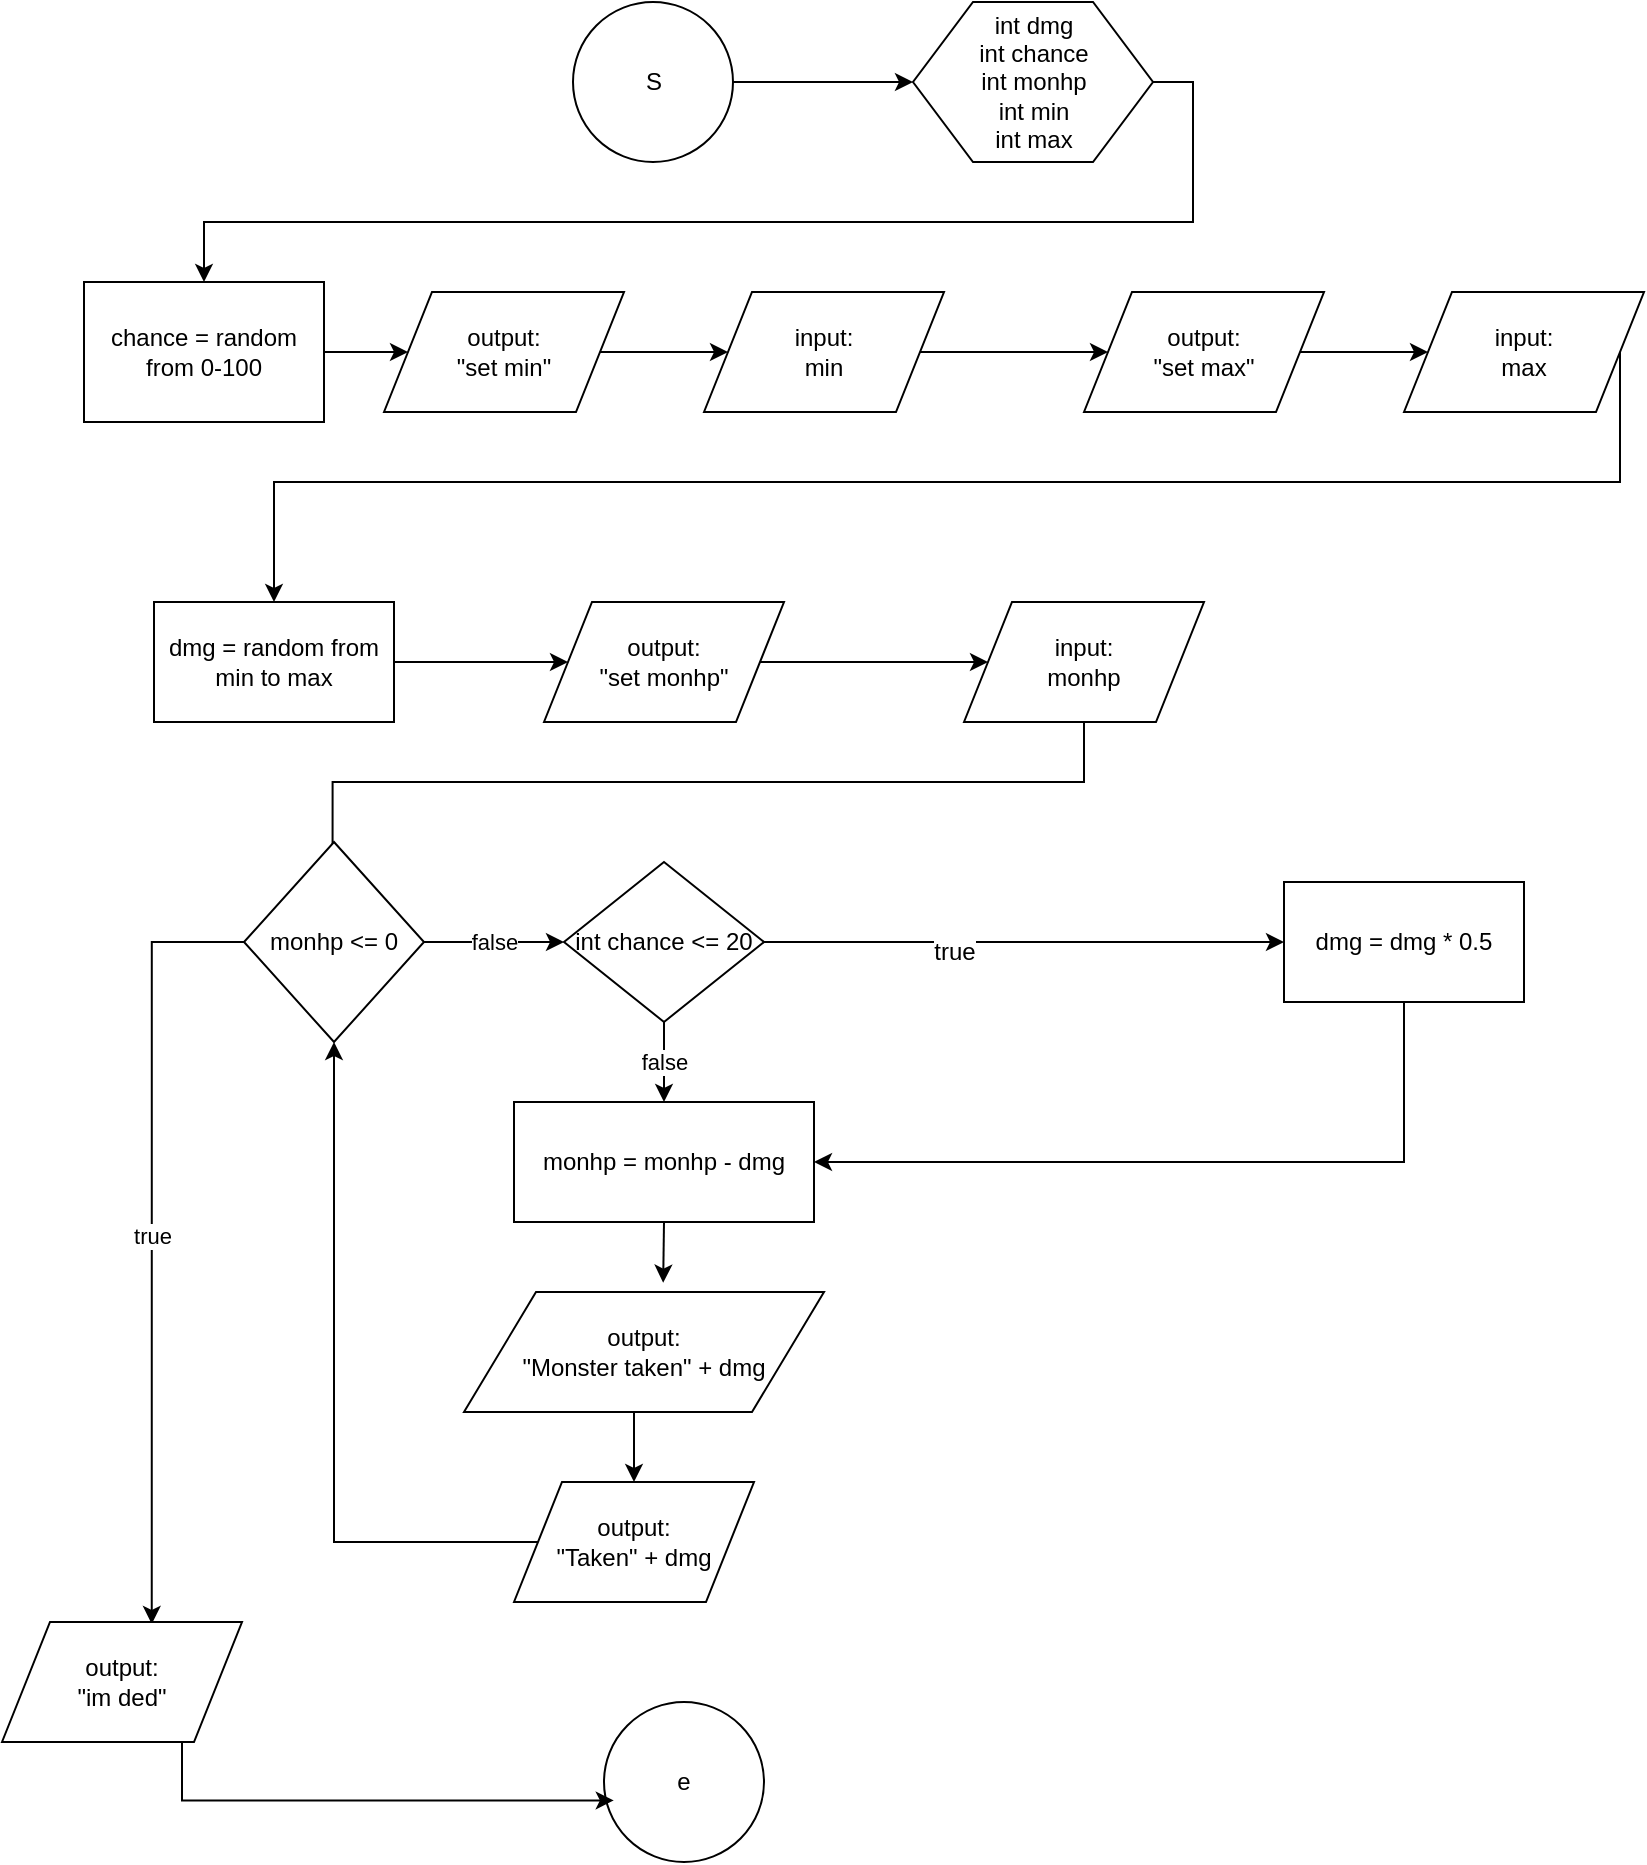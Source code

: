 <mxfile pages="1" version="11.2.3" type="github"><diagram id="b9toQJCMmjKw7mqfpGUy" name="Page-1"><mxGraphModel dx="2297" dy="672" grid="1" gridSize="10" guides="1" tooltips="1" connect="1" arrows="1" fold="1" page="1" pageScale="1" pageWidth="850" pageHeight="1100" math="0" shadow="0"><root><mxCell id="0"/><mxCell id="1" parent="0"/><mxCell id="Ddm6eztPC6FgymrG1Nt8-14" style="edgeStyle=orthogonalEdgeStyle;rounded=0;orthogonalLoop=1;jettySize=auto;html=1;entryX=0;entryY=0.5;entryDx=0;entryDy=0;" edge="1" parent="1" source="Ddm6eztPC6FgymrG1Nt8-1" target="Ddm6eztPC6FgymrG1Nt8-2"><mxGeometry relative="1" as="geometry"/></mxCell><mxCell id="Ddm6eztPC6FgymrG1Nt8-1" value="S" style="ellipse;whiteSpace=wrap;html=1;aspect=fixed;" vertex="1" parent="1"><mxGeometry x="134.5" y="20" width="80" height="80" as="geometry"/></mxCell><mxCell id="Ddm6eztPC6FgymrG1Nt8-15" style="edgeStyle=orthogonalEdgeStyle;rounded=0;orthogonalLoop=1;jettySize=auto;html=1;exitX=1;exitY=0.5;exitDx=0;exitDy=0;entryX=0.5;entryY=0;entryDx=0;entryDy=0;" edge="1" parent="1" source="Ddm6eztPC6FgymrG1Nt8-2" target="Ddm6eztPC6FgymrG1Nt8-3"><mxGeometry relative="1" as="geometry"/></mxCell><mxCell id="Ddm6eztPC6FgymrG1Nt8-2" value="int dmg&lt;br&gt;int chance&lt;br&gt;int monhp&lt;br&gt;int min&lt;br&gt;int max" style="shape=hexagon;perimeter=hexagonPerimeter2;whiteSpace=wrap;html=1;" vertex="1" parent="1"><mxGeometry x="304.5" y="20" width="120" height="80" as="geometry"/></mxCell><mxCell id="Ddm6eztPC6FgymrG1Nt8-56" style="edgeStyle=orthogonalEdgeStyle;rounded=0;orthogonalLoop=1;jettySize=auto;html=1;exitX=1;exitY=0.5;exitDx=0;exitDy=0;entryX=0;entryY=0.5;entryDx=0;entryDy=0;" edge="1" parent="1" source="Ddm6eztPC6FgymrG1Nt8-3" target="Ddm6eztPC6FgymrG1Nt8-40"><mxGeometry relative="1" as="geometry"/></mxCell><mxCell id="Ddm6eztPC6FgymrG1Nt8-3" value="chance = random from 0-100" style="rounded=0;whiteSpace=wrap;html=1;" vertex="1" parent="1"><mxGeometry x="-110" y="160" width="120" height="70" as="geometry"/></mxCell><mxCell id="Ddm6eztPC6FgymrG1Nt8-19" style="edgeStyle=orthogonalEdgeStyle;rounded=0;orthogonalLoop=1;jettySize=auto;html=1;entryX=0;entryY=0.5;entryDx=0;entryDy=0;" edge="1" parent="1" source="Ddm6eztPC6FgymrG1Nt8-8" target="Ddm6eztPC6FgymrG1Nt8-9"><mxGeometry relative="1" as="geometry"/></mxCell><mxCell id="Ddm6eztPC6FgymrG1Nt8-21" value="true" style="text;html=1;resizable=0;points=[];align=center;verticalAlign=middle;labelBackgroundColor=#ffffff;" vertex="1" connectable="0" parent="Ddm6eztPC6FgymrG1Nt8-19"><mxGeometry x="-0.002" y="-34" relative="1" as="geometry"><mxPoint x="-35" y="-29" as="offset"/></mxGeometry></mxCell><mxCell id="Ddm6eztPC6FgymrG1Nt8-31" value="false" style="edgeStyle=orthogonalEdgeStyle;rounded=0;orthogonalLoop=1;jettySize=auto;html=1;" edge="1" parent="1" source="Ddm6eztPC6FgymrG1Nt8-8" target="Ddm6eztPC6FgymrG1Nt8-18"><mxGeometry relative="1" as="geometry"/></mxCell><mxCell id="Ddm6eztPC6FgymrG1Nt8-8" value="int chance &amp;lt;= 20" style="rhombus;whiteSpace=wrap;html=1;" vertex="1" parent="1"><mxGeometry x="130" y="450" width="100" height="80" as="geometry"/></mxCell><mxCell id="Ddm6eztPC6FgymrG1Nt8-34" style="edgeStyle=orthogonalEdgeStyle;rounded=0;orthogonalLoop=1;jettySize=auto;html=1;entryX=1;entryY=0.5;entryDx=0;entryDy=0;" edge="1" parent="1" source="Ddm6eztPC6FgymrG1Nt8-9" target="Ddm6eztPC6FgymrG1Nt8-18"><mxGeometry relative="1" as="geometry"><Array as="points"><mxPoint x="550" y="600"/></Array></mxGeometry></mxCell><mxCell id="Ddm6eztPC6FgymrG1Nt8-9" value="dmg = dmg * 0.5" style="rounded=0;whiteSpace=wrap;html=1;" vertex="1" parent="1"><mxGeometry x="490" y="460" width="120" height="60" as="geometry"/></mxCell><mxCell id="Ddm6eztPC6FgymrG1Nt8-39" style="edgeStyle=orthogonalEdgeStyle;rounded=0;orthogonalLoop=1;jettySize=auto;html=1;entryX=0.5;entryY=1;entryDx=0;entryDy=0;" edge="1" parent="1" source="Ddm6eztPC6FgymrG1Nt8-11" target="Ddm6eztPC6FgymrG1Nt8-22"><mxGeometry relative="1" as="geometry"/></mxCell><mxCell id="Ddm6eztPC6FgymrG1Nt8-11" value="output:&lt;br&gt;&quot;Taken&quot; + dmg" style="shape=parallelogram;perimeter=parallelogramPerimeter;whiteSpace=wrap;html=1;" vertex="1" parent="1"><mxGeometry x="105" y="760" width="120" height="60" as="geometry"/></mxCell><mxCell id="Ddm6eztPC6FgymrG1Nt8-17" style="edgeStyle=orthogonalEdgeStyle;rounded=0;orthogonalLoop=1;jettySize=auto;html=1;exitX=1;exitY=0.5;exitDx=0;exitDy=0;entryX=0;entryY=0.5;entryDx=0;entryDy=0;" edge="1" parent="1" source="Ddm6eztPC6FgymrG1Nt8-12" target="Ddm6eztPC6FgymrG1Nt8-13"><mxGeometry relative="1" as="geometry"/></mxCell><mxCell id="Ddm6eztPC6FgymrG1Nt8-12" value="output:&lt;br&gt;&quot;set monhp&quot;" style="shape=parallelogram;perimeter=parallelogramPerimeter;whiteSpace=wrap;html=1;" vertex="1" parent="1"><mxGeometry x="120" y="320.0" width="120" height="60" as="geometry"/></mxCell><mxCell id="Ddm6eztPC6FgymrG1Nt8-48" style="edgeStyle=orthogonalEdgeStyle;rounded=0;orthogonalLoop=1;jettySize=auto;html=1;exitX=0.5;exitY=1;exitDx=0;exitDy=0;entryX=0.492;entryY=0.219;entryDx=0;entryDy=0;entryPerimeter=0;" edge="1" parent="1" source="Ddm6eztPC6FgymrG1Nt8-13" target="Ddm6eztPC6FgymrG1Nt8-22"><mxGeometry relative="1" as="geometry"/></mxCell><mxCell id="Ddm6eztPC6FgymrG1Nt8-13" value="input:&lt;br&gt;monhp" style="shape=parallelogram;perimeter=parallelogramPerimeter;whiteSpace=wrap;html=1;" vertex="1" parent="1"><mxGeometry x="330" y="320.0" width="120" height="60" as="geometry"/></mxCell><mxCell id="Ddm6eztPC6FgymrG1Nt8-28" style="edgeStyle=orthogonalEdgeStyle;rounded=0;orthogonalLoop=1;jettySize=auto;html=1;exitX=0.5;exitY=1;exitDx=0;exitDy=0;" edge="1" parent="1" source="Ddm6eztPC6FgymrG1Nt8-18"><mxGeometry relative="1" as="geometry"><mxPoint x="179.588" y="660.353" as="targetPoint"/></mxGeometry></mxCell><mxCell id="Ddm6eztPC6FgymrG1Nt8-18" value="monhp = monhp - dmg" style="rounded=0;whiteSpace=wrap;html=1;" vertex="1" parent="1"><mxGeometry x="105" y="570" width="150" height="60" as="geometry"/></mxCell><mxCell id="Ddm6eztPC6FgymrG1Nt8-26" value="false" style="edgeStyle=orthogonalEdgeStyle;rounded=0;orthogonalLoop=1;jettySize=auto;html=1;entryX=0;entryY=0.5;entryDx=0;entryDy=0;" edge="1" parent="1" source="Ddm6eztPC6FgymrG1Nt8-22" target="Ddm6eztPC6FgymrG1Nt8-8"><mxGeometry relative="1" as="geometry"><mxPoint x="120" y="490.0" as="targetPoint"/></mxGeometry></mxCell><mxCell id="Ddm6eztPC6FgymrG1Nt8-35" value="true" style="edgeStyle=orthogonalEdgeStyle;rounded=0;orthogonalLoop=1;jettySize=auto;html=1;entryX=0.624;entryY=0.016;entryDx=0;entryDy=0;entryPerimeter=0;" edge="1" parent="1" source="Ddm6eztPC6FgymrG1Nt8-22" target="Ddm6eztPC6FgymrG1Nt8-25"><mxGeometry relative="1" as="geometry"><Array as="points"><mxPoint x="-76" y="490"/></Array></mxGeometry></mxCell><mxCell id="Ddm6eztPC6FgymrG1Nt8-22" value="monhp &amp;lt;= 0" style="rhombus;whiteSpace=wrap;html=1;" vertex="1" parent="1"><mxGeometry x="-30" y="440" width="90" height="100" as="geometry"/></mxCell><mxCell id="Ddm6eztPC6FgymrG1Nt8-29" style="edgeStyle=orthogonalEdgeStyle;rounded=0;orthogonalLoop=1;jettySize=auto;html=1;exitX=0.5;exitY=1;exitDx=0;exitDy=0;entryX=0.5;entryY=0;entryDx=0;entryDy=0;" edge="1" parent="1" source="Ddm6eztPC6FgymrG1Nt8-23" target="Ddm6eztPC6FgymrG1Nt8-11"><mxGeometry relative="1" as="geometry"/></mxCell><mxCell id="Ddm6eztPC6FgymrG1Nt8-23" value="output:&lt;br&gt;&quot;Monster taken&quot; + dmg" style="shape=parallelogram;perimeter=parallelogramPerimeter;whiteSpace=wrap;html=1;" vertex="1" parent="1"><mxGeometry x="80" y="665" width="180" height="60" as="geometry"/></mxCell><mxCell id="Ddm6eztPC6FgymrG1Nt8-24" value="e" style="ellipse;whiteSpace=wrap;html=1;aspect=fixed;" vertex="1" parent="1"><mxGeometry x="150" y="870" width="80" height="80" as="geometry"/></mxCell><mxCell id="Ddm6eztPC6FgymrG1Nt8-36" style="edgeStyle=orthogonalEdgeStyle;rounded=0;orthogonalLoop=1;jettySize=auto;html=1;exitX=0.75;exitY=1;exitDx=0;exitDy=0;entryX=0.061;entryY=0.615;entryDx=0;entryDy=0;entryPerimeter=0;" edge="1" parent="1" source="Ddm6eztPC6FgymrG1Nt8-25" target="Ddm6eztPC6FgymrG1Nt8-24"><mxGeometry relative="1" as="geometry"/></mxCell><mxCell id="Ddm6eztPC6FgymrG1Nt8-25" value="output:&lt;br&gt;&quot;im ded&quot;" style="shape=parallelogram;perimeter=parallelogramPerimeter;whiteSpace=wrap;html=1;" vertex="1" parent="1"><mxGeometry x="-151" y="830" width="120" height="60" as="geometry"/></mxCell><mxCell id="Ddm6eztPC6FgymrG1Nt8-44" style="edgeStyle=orthogonalEdgeStyle;rounded=0;orthogonalLoop=1;jettySize=auto;html=1;exitX=1;exitY=0.5;exitDx=0;exitDy=0;entryX=0;entryY=0.5;entryDx=0;entryDy=0;" edge="1" parent="1" source="Ddm6eztPC6FgymrG1Nt8-40" target="Ddm6eztPC6FgymrG1Nt8-41"><mxGeometry relative="1" as="geometry"/></mxCell><mxCell id="Ddm6eztPC6FgymrG1Nt8-40" value="output:&lt;br&gt;&quot;set min&quot;" style="shape=parallelogram;perimeter=parallelogramPerimeter;whiteSpace=wrap;html=1;" vertex="1" parent="1"><mxGeometry x="40" y="165.0" width="120" height="60" as="geometry"/></mxCell><mxCell id="Ddm6eztPC6FgymrG1Nt8-46" style="edgeStyle=orthogonalEdgeStyle;rounded=0;orthogonalLoop=1;jettySize=auto;html=1;exitX=1;exitY=0.5;exitDx=0;exitDy=0;entryX=0;entryY=0.5;entryDx=0;entryDy=0;" edge="1" parent="1" source="Ddm6eztPC6FgymrG1Nt8-41" target="Ddm6eztPC6FgymrG1Nt8-42"><mxGeometry relative="1" as="geometry"/></mxCell><mxCell id="Ddm6eztPC6FgymrG1Nt8-41" value="input:&lt;br&gt;min" style="shape=parallelogram;perimeter=parallelogramPerimeter;whiteSpace=wrap;html=1;" vertex="1" parent="1"><mxGeometry x="200" y="165.0" width="120" height="60" as="geometry"/></mxCell><mxCell id="Ddm6eztPC6FgymrG1Nt8-45" style="edgeStyle=orthogonalEdgeStyle;rounded=0;orthogonalLoop=1;jettySize=auto;html=1;exitX=1;exitY=0.5;exitDx=0;exitDy=0;entryX=0;entryY=0.5;entryDx=0;entryDy=0;" edge="1" parent="1" source="Ddm6eztPC6FgymrG1Nt8-42" target="Ddm6eztPC6FgymrG1Nt8-43"><mxGeometry relative="1" as="geometry"/></mxCell><mxCell id="Ddm6eztPC6FgymrG1Nt8-42" value="output:&lt;br&gt;&quot;set max&quot;" style="shape=parallelogram;perimeter=parallelogramPerimeter;whiteSpace=wrap;html=1;" vertex="1" parent="1"><mxGeometry x="390" y="165.0" width="120" height="60" as="geometry"/></mxCell><mxCell id="Ddm6eztPC6FgymrG1Nt8-61" style="edgeStyle=orthogonalEdgeStyle;rounded=0;orthogonalLoop=1;jettySize=auto;html=1;exitX=1;exitY=0.5;exitDx=0;exitDy=0;entryX=0.5;entryY=0;entryDx=0;entryDy=0;" edge="1" parent="1" source="Ddm6eztPC6FgymrG1Nt8-43" target="Ddm6eztPC6FgymrG1Nt8-55"><mxGeometry relative="1" as="geometry"><Array as="points"><mxPoint x="658" y="260"/><mxPoint x="-15" y="260"/></Array></mxGeometry></mxCell><mxCell id="Ddm6eztPC6FgymrG1Nt8-43" value="input:&lt;br&gt;max" style="shape=parallelogram;perimeter=parallelogramPerimeter;whiteSpace=wrap;html=1;" vertex="1" parent="1"><mxGeometry x="550" y="165.0" width="120" height="60" as="geometry"/></mxCell><mxCell id="Ddm6eztPC6FgymrG1Nt8-62" style="edgeStyle=orthogonalEdgeStyle;rounded=0;orthogonalLoop=1;jettySize=auto;html=1;exitX=1;exitY=0.5;exitDx=0;exitDy=0;entryX=0;entryY=0.5;entryDx=0;entryDy=0;" edge="1" parent="1" source="Ddm6eztPC6FgymrG1Nt8-55" target="Ddm6eztPC6FgymrG1Nt8-12"><mxGeometry relative="1" as="geometry"/></mxCell><mxCell id="Ddm6eztPC6FgymrG1Nt8-55" value="dmg = random from min to max" style="rounded=0;whiteSpace=wrap;html=1;" vertex="1" parent="1"><mxGeometry x="-75" y="320" width="120" height="60" as="geometry"/></mxCell></root></mxGraphModel></diagram></mxfile>